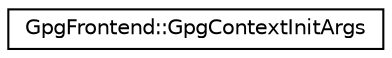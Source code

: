 digraph "Graphical Class Hierarchy"
{
 // INTERACTIVE_SVG=YES
 // LATEX_PDF_SIZE
  edge [fontname="Helvetica",fontsize="10",labelfontname="Helvetica",labelfontsize="10"];
  node [fontname="Helvetica",fontsize="10",shape=record];
  rankdir="LR";
  Node0 [label="GpgFrontend::GpgContextInitArgs",height=0.2,width=0.4,color="black", fillcolor="white", style="filled",URL="$structGpgFrontend_1_1GpgContextInitArgs.html",tooltip=" "];
}
